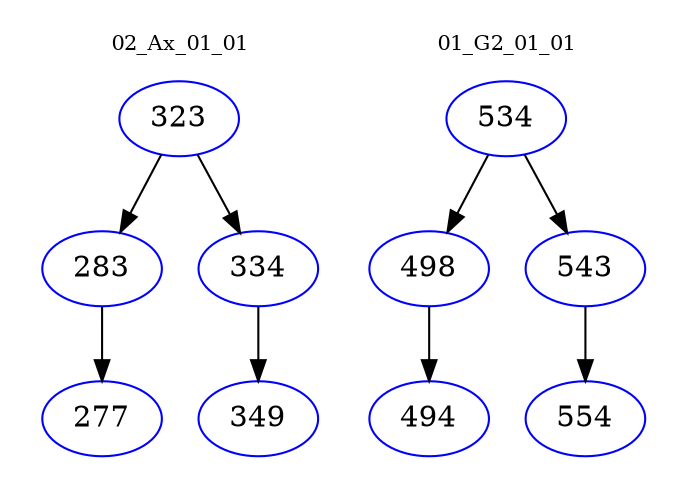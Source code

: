 digraph{
subgraph cluster_0 {
color = white
label = "02_Ax_01_01";
fontsize=10;
T0_323 [label="323", color="blue"]
T0_323 -> T0_283 [color="black"]
T0_283 [label="283", color="blue"]
T0_283 -> T0_277 [color="black"]
T0_277 [label="277", color="blue"]
T0_323 -> T0_334 [color="black"]
T0_334 [label="334", color="blue"]
T0_334 -> T0_349 [color="black"]
T0_349 [label="349", color="blue"]
}
subgraph cluster_1 {
color = white
label = "01_G2_01_01";
fontsize=10;
T1_534 [label="534", color="blue"]
T1_534 -> T1_498 [color="black"]
T1_498 [label="498", color="blue"]
T1_498 -> T1_494 [color="black"]
T1_494 [label="494", color="blue"]
T1_534 -> T1_543 [color="black"]
T1_543 [label="543", color="blue"]
T1_543 -> T1_554 [color="black"]
T1_554 [label="554", color="blue"]
}
}
